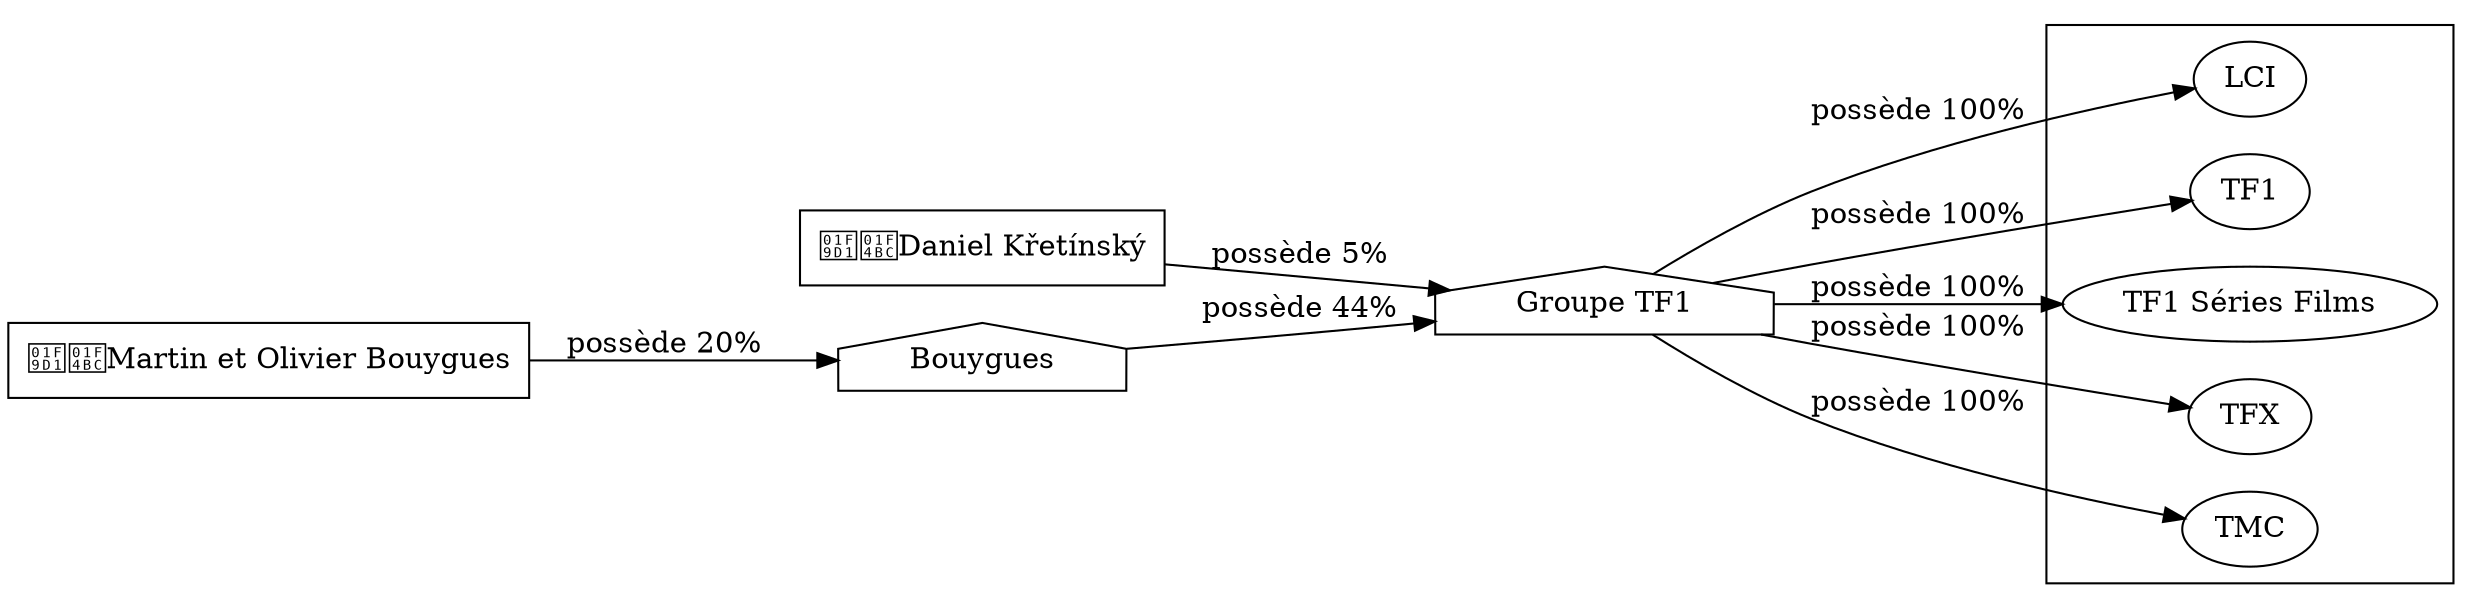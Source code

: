 digraph {
  rankdir=LR;
  subgraph roots {
    
      "daniel-kretinsky-92"[label="🧑‍💼Daniel Křetínský" shape=box]
    
      "martin-et-olivier-bouygues-120"[label="🧑‍💼Martin et Olivier Bouygues" shape=box]
    
  }

  
    "groupe-tf1-122"[label="Groupe TF1" shape=house]
  
    "bouygues-121"[label="Bouygues" shape=house]
  

  subgraph clusterLeaves {
    
      "lci-125"[label="LCI"]
    
      "tf1-123"[label="TF1"]
    
      "tf1-series-films-126"[label="TF1 Séries Films"]
    
      "tfx-124"[label="TFX"]
    
      "tmc-127"[label="TMC"]
    
  }

  
    "daniel-kretinsky-92" -> "groupe-tf1-122" [
      label="possède 5%"
    ]
  
    "bouygues-121" -> "groupe-tf1-122" [
      label="possède 44%"
    ]
  
    "martin-et-olivier-bouygues-120" -> "bouygues-121" [
      label="possède 20%"
    ]
  
    "groupe-tf1-122" -> "lci-125" [
      label="possède 100%"
    ]
  
    "groupe-tf1-122" -> "tf1-123" [
      label="possède 100%"
    ]
  
    "groupe-tf1-122" -> "tf1-series-films-126" [
      label="possède 100%"
    ]
  
    "groupe-tf1-122" -> "tfx-124" [
      label="possède 100%"
    ]
  
    "groupe-tf1-122" -> "tmc-127" [
      label="possède 100%"
    ]
  
}
